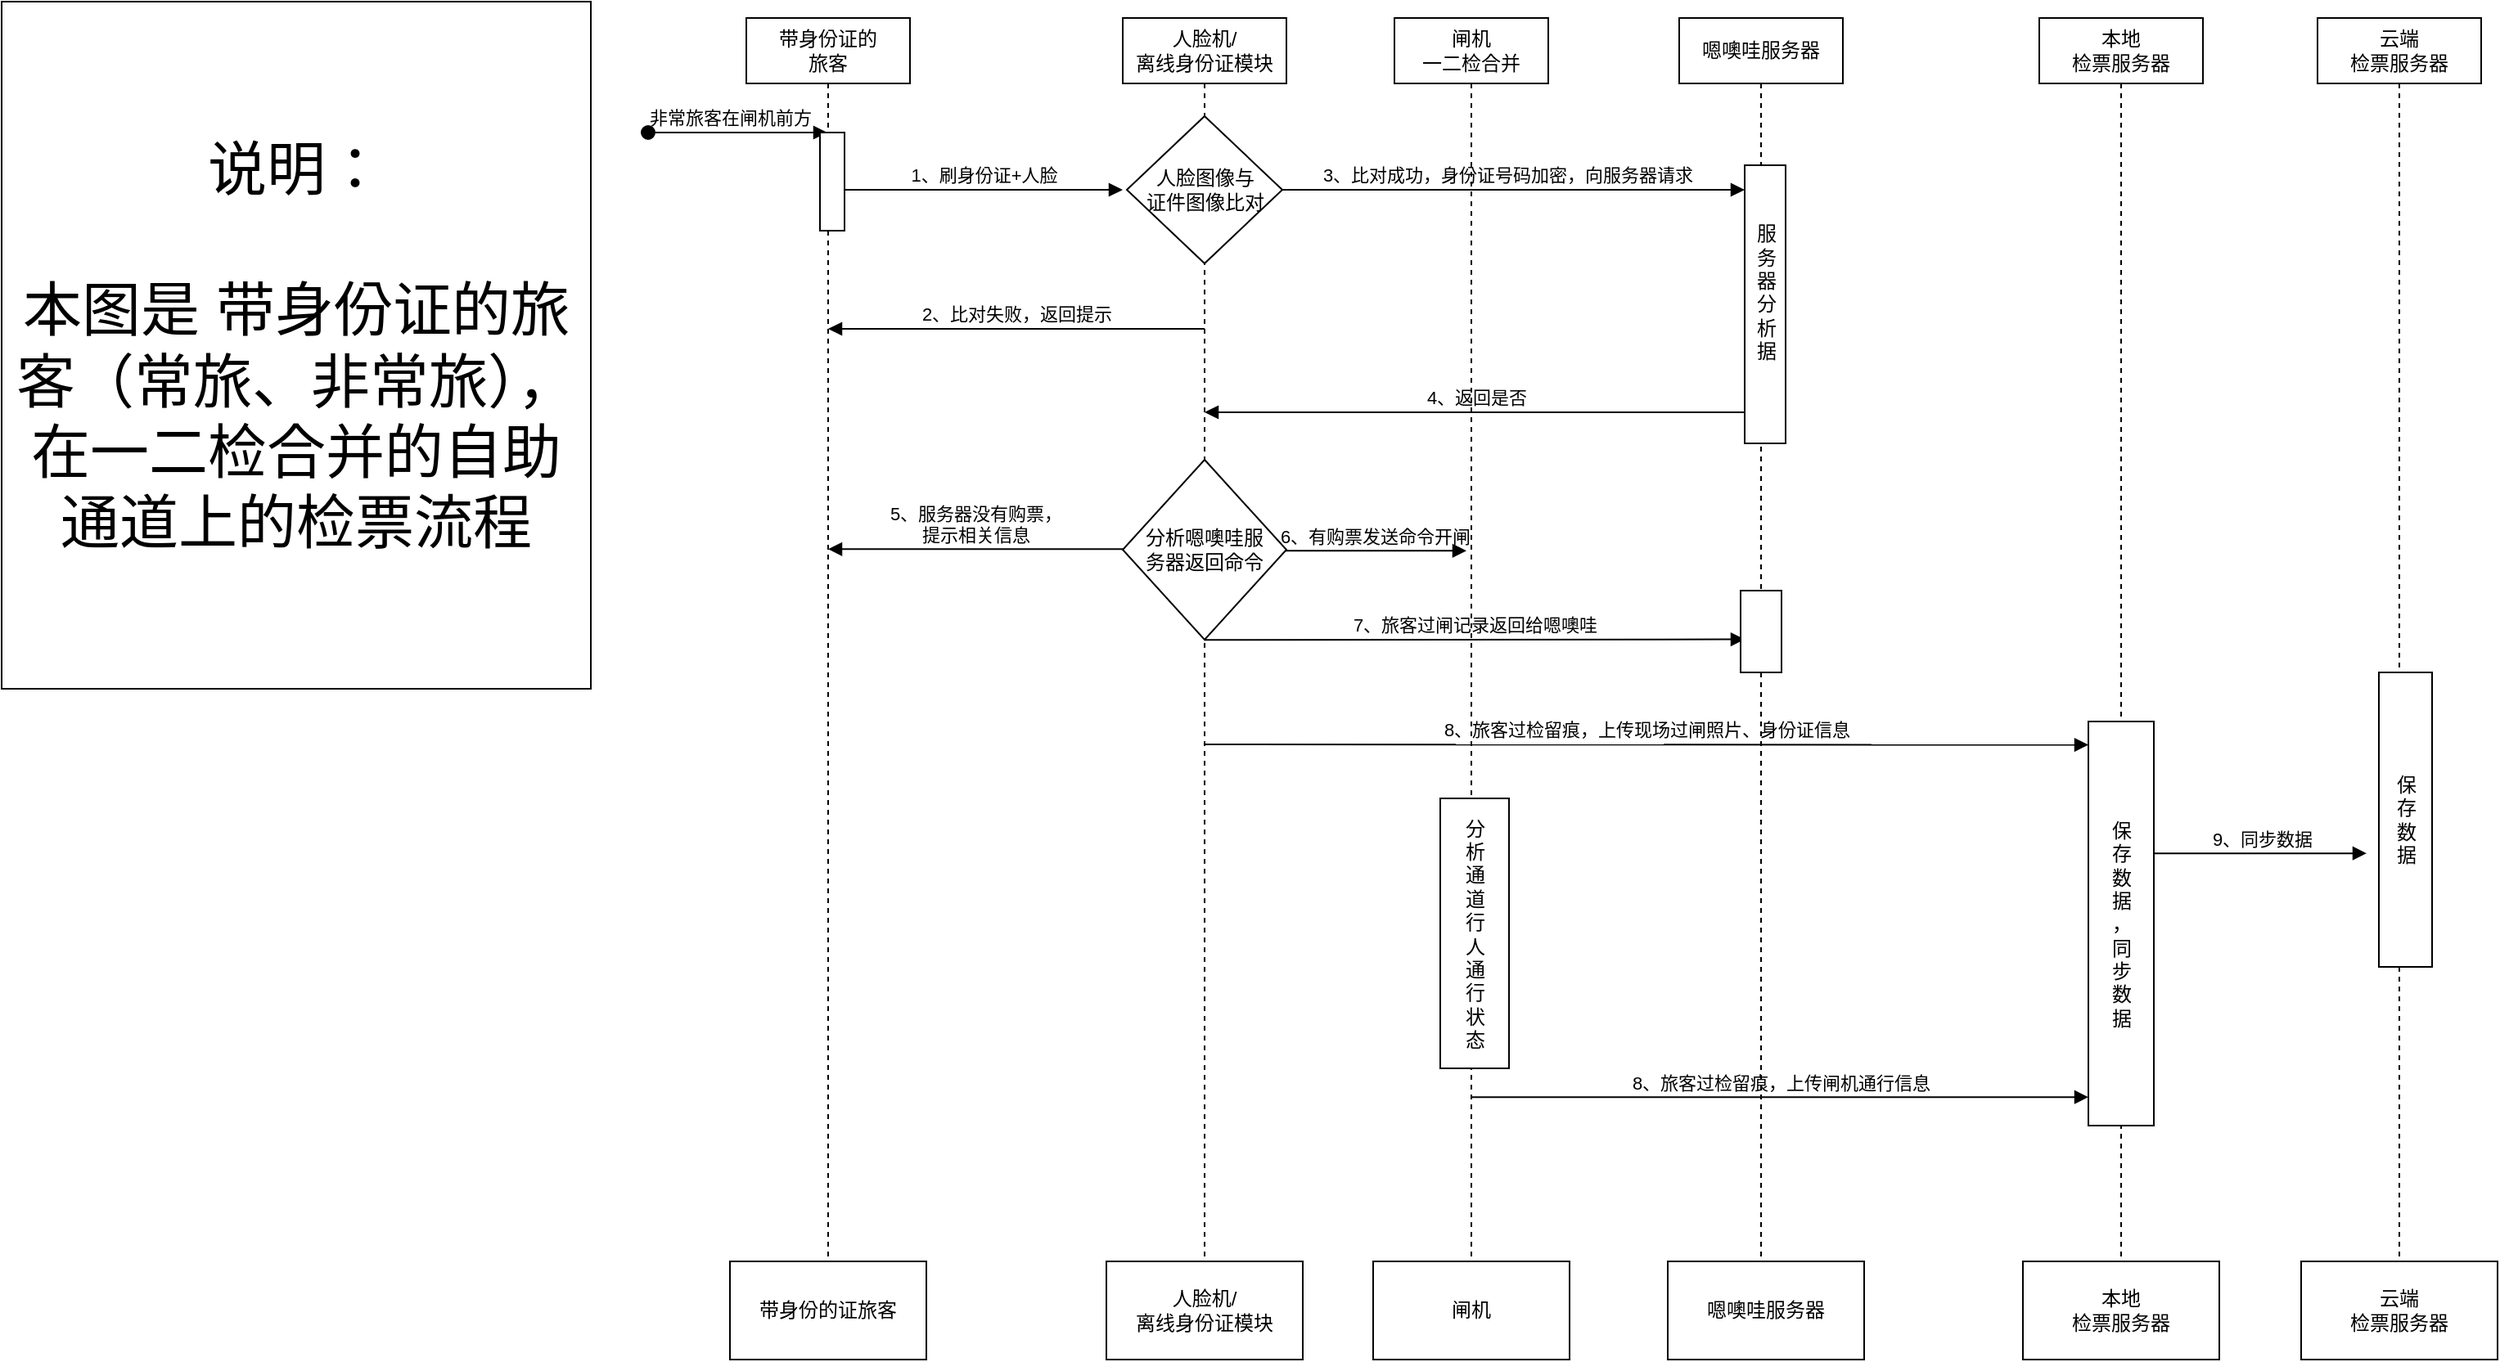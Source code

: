 <mxfile version="28.1.1">
  <diagram name="Page-1" id="2YBvvXClWsGukQMizWep">
    <mxGraphModel dx="1785" dy="607" grid="1" gridSize="10" guides="1" tooltips="1" connect="1" arrows="1" fold="1" page="1" pageScale="1" pageWidth="850" pageHeight="1100" math="0" shadow="0">
      <root>
        <mxCell id="0" />
        <mxCell id="1" parent="0" />
        <mxCell id="aM9ryv3xv72pqoxQDRHE-7" value="1、刷身份证+人脸" style="html=1;verticalAlign=bottom;endArrow=block;edgeStyle=elbowEdgeStyle;elbow=vertical;curved=0;rounded=0;labelBackgroundColor=none;fontColor=default;" parent="1" source="aM9ryv3xv72pqoxQDRHE-2" edge="1">
          <mxGeometry relative="1" as="geometry">
            <mxPoint x="100" y="145" as="sourcePoint" />
            <Array as="points">
              <mxPoint x="90" y="145" />
              <mxPoint x="145" y="134.71" />
            </Array>
            <mxPoint x="260" y="145" as="targetPoint" />
          </mxGeometry>
        </mxCell>
        <mxCell id="aM9ryv3xv72pqoxQDRHE-9" value="2、比对失败，返回提示" style="html=1;verticalAlign=bottom;endArrow=block;edgeStyle=elbowEdgeStyle;elbow=vertical;curved=0;rounded=0;labelBackgroundColor=none;fontColor=default;" parent="1" target="aM9ryv3xv72pqoxQDRHE-1" edge="1">
          <mxGeometry relative="1" as="geometry">
            <mxPoint x="310" y="230" as="sourcePoint" />
            <Array as="points">
              <mxPoint x="190" y="230" />
            </Array>
            <mxPoint x="100" y="230" as="targetPoint" />
          </mxGeometry>
        </mxCell>
        <mxCell id="aM9ryv3xv72pqoxQDRHE-3" value="非常旅客在闸机前方" style="html=1;verticalAlign=bottom;startArrow=oval;endArrow=block;startSize=8;edgeStyle=elbowEdgeStyle;elbow=vertical;curved=0;rounded=0;labelBackgroundColor=none;fontColor=default;" parent="1" target="aM9ryv3xv72pqoxQDRHE-1" edge="1">
          <mxGeometry x="-0.087" relative="1" as="geometry">
            <mxPoint x="-30" y="110" as="sourcePoint" />
            <mxPoint x="50" y="100" as="targetPoint" />
            <Array as="points">
              <mxPoint x="20" y="110" />
            </Array>
            <mxPoint as="offset" />
          </mxGeometry>
        </mxCell>
        <mxCell id="UTVWMB36HyRUrSam_qoW-14" value="3、比对成功，身份证号码加密，向服务器请求" style="html=1;verticalAlign=bottom;endArrow=block;edgeStyle=elbowEdgeStyle;elbow=vertical;curved=0;rounded=0;labelBackgroundColor=none;fontColor=default;exitX=0.954;exitY=0.471;exitDx=0;exitDy=0;exitPerimeter=0;" edge="1" parent="1" source="UTVWMB36HyRUrSam_qoW-8">
          <mxGeometry relative="1" as="geometry">
            <mxPoint x="360" y="145" as="sourcePoint" />
            <Array as="points">
              <mxPoint x="650" y="145" />
              <mxPoint x="415" y="134.42" />
            </Array>
            <mxPoint x="640" y="145" as="targetPoint" />
          </mxGeometry>
        </mxCell>
        <mxCell id="UTVWMB36HyRUrSam_qoW-15" value="4、返回是否" style="html=1;verticalAlign=bottom;endArrow=block;edgeStyle=elbowEdgeStyle;elbow=vertical;curved=0;rounded=0;labelBackgroundColor=none;fontColor=default;" edge="1" parent="1" target="aM9ryv3xv72pqoxQDRHE-5">
          <mxGeometry relative="1" as="geometry">
            <mxPoint x="640" y="280" as="sourcePoint" />
            <Array as="points">
              <mxPoint x="390" y="281" />
            </Array>
            <mxPoint x="320" y="281" as="targetPoint" />
          </mxGeometry>
        </mxCell>
        <mxCell id="UTVWMB36HyRUrSam_qoW-26" value="5、服务器没有购票，&lt;div&gt;提示相关信息&lt;/div&gt;" style="html=1;verticalAlign=bottom;endArrow=block;edgeStyle=elbowEdgeStyle;elbow=vertical;curved=0;rounded=0;labelBackgroundColor=none;fontColor=default;" edge="1" parent="1">
          <mxGeometry relative="1" as="geometry">
            <mxPoint x="260" y="364.66" as="sourcePoint" />
            <Array as="points">
              <mxPoint x="140" y="364.66" />
            </Array>
            <mxPoint x="80" y="365" as="targetPoint" />
          </mxGeometry>
        </mxCell>
        <mxCell id="UTVWMB36HyRUrSam_qoW-27" value="6、有购票发送命令开闸" style="html=1;verticalAlign=bottom;endArrow=block;edgeStyle=elbowEdgeStyle;elbow=vertical;curved=0;rounded=0;labelBackgroundColor=none;fontColor=default;" edge="1" parent="1">
          <mxGeometry relative="1" as="geometry">
            <mxPoint x="357.5" y="365.66" as="sourcePoint" />
            <Array as="points">
              <mxPoint x="357.5" y="365.66" />
              <mxPoint x="412.5" y="355.37" />
            </Array>
            <mxPoint x="470" y="366" as="targetPoint" />
          </mxGeometry>
        </mxCell>
        <mxCell id="UTVWMB36HyRUrSam_qoW-28" value="8、旅客过检留痕，上传现场过闸照片、身份证信息" style="html=1;verticalAlign=bottom;endArrow=block;edgeStyle=elbowEdgeStyle;elbow=vertical;curved=0;rounded=0;labelBackgroundColor=none;fontColor=default;" edge="1" parent="1">
          <mxGeometry relative="1" as="geometry">
            <mxPoint x="310" y="484.0" as="sourcePoint" />
            <Array as="points">
              <mxPoint x="600" y="484.29" />
              <mxPoint x="365" y="473.71" />
            </Array>
            <mxPoint x="850" y="484" as="targetPoint" />
          </mxGeometry>
        </mxCell>
        <mxCell id="UTVWMB36HyRUrSam_qoW-32" value="8、旅客过检留痕，上传闸机通行信息" style="html=1;verticalAlign=bottom;endArrow=block;edgeStyle=elbowEdgeStyle;elbow=vertical;curved=0;rounded=0;labelBackgroundColor=none;fontColor=default;" edge="1" parent="1">
          <mxGeometry relative="1" as="geometry">
            <mxPoint x="472.929" y="699.58" as="sourcePoint" />
            <Array as="points">
              <mxPoint x="840" y="699.58" />
              <mxPoint x="605" y="689" />
            </Array>
            <mxPoint x="850" y="699" as="targetPoint" />
          </mxGeometry>
        </mxCell>
        <mxCell id="UTVWMB36HyRUrSam_qoW-33" value="9、同步数据" style="html=1;verticalAlign=bottom;endArrow=block;edgeStyle=elbowEdgeStyle;elbow=vertical;curved=0;rounded=0;labelBackgroundColor=none;fontColor=default;" edge="1" parent="1" source="UTVWMB36HyRUrSam_qoW-19">
          <mxGeometry relative="1" as="geometry">
            <mxPoint x="920" y="551" as="sourcePoint" />
            <Array as="points">
              <mxPoint x="1287" y="550.58" />
              <mxPoint x="1052" y="540" />
            </Array>
            <mxPoint x="1020" y="550" as="targetPoint" />
          </mxGeometry>
        </mxCell>
        <mxCell id="UTVWMB36HyRUrSam_qoW-35" value="" style="group" vertex="1" connectable="0" parent="1">
          <mxGeometry x="20" y="40" width="120" height="820" as="geometry" />
        </mxCell>
        <mxCell id="aM9ryv3xv72pqoxQDRHE-1" value="带身份证的&lt;div&gt;旅客&lt;/div&gt;" style="shape=umlLifeline;perimeter=lifelinePerimeter;whiteSpace=wrap;html=1;container=0;dropTarget=0;collapsible=0;recursiveResize=0;outlineConnect=0;portConstraint=eastwest;newEdgeStyle={&quot;edgeStyle&quot;:&quot;elbowEdgeStyle&quot;,&quot;elbow&quot;:&quot;vertical&quot;,&quot;curved&quot;:0,&quot;rounded&quot;:0};labelBackgroundColor=none;" parent="UTVWMB36HyRUrSam_qoW-35" vertex="1">
          <mxGeometry x="10" width="100" height="760" as="geometry" />
        </mxCell>
        <mxCell id="aM9ryv3xv72pqoxQDRHE-2" value="" style="html=1;points=[];perimeter=orthogonalPerimeter;outlineConnect=0;targetShapes=umlLifeline;portConstraint=eastwest;newEdgeStyle={&quot;edgeStyle&quot;:&quot;elbowEdgeStyle&quot;,&quot;elbow&quot;:&quot;vertical&quot;,&quot;curved&quot;:0,&quot;rounded&quot;:0};labelBackgroundColor=none;" parent="aM9ryv3xv72pqoxQDRHE-1" vertex="1">
          <mxGeometry x="45" y="70" width="15" height="60" as="geometry" />
        </mxCell>
        <mxCell id="UTVWMB36HyRUrSam_qoW-34" value="带身份的证旅客" style="rounded=0;whiteSpace=wrap;html=1;" vertex="1" parent="UTVWMB36HyRUrSam_qoW-35">
          <mxGeometry y="760" width="120" height="60" as="geometry" />
        </mxCell>
        <mxCell id="UTVWMB36HyRUrSam_qoW-37" value="" style="group" vertex="1" connectable="0" parent="1">
          <mxGeometry x="250" y="40" width="120" height="820" as="geometry" />
        </mxCell>
        <mxCell id="aM9ryv3xv72pqoxQDRHE-5" value="人脸机/&lt;div&gt;离线身份证模块&lt;/div&gt;" style="shape=umlLifeline;perimeter=lifelinePerimeter;whiteSpace=wrap;html=1;container=0;dropTarget=0;collapsible=0;recursiveResize=0;outlineConnect=0;portConstraint=eastwest;newEdgeStyle={&quot;edgeStyle&quot;:&quot;elbowEdgeStyle&quot;,&quot;elbow&quot;:&quot;vertical&quot;,&quot;curved&quot;:0,&quot;rounded&quot;:0};labelBackgroundColor=none;movable=1;resizable=1;rotatable=1;deletable=1;editable=1;locked=0;connectable=1;" parent="UTVWMB36HyRUrSam_qoW-37" vertex="1">
          <mxGeometry x="10" width="100" height="760" as="geometry" />
        </mxCell>
        <mxCell id="UTVWMB36HyRUrSam_qoW-36" value="人脸机/&lt;div&gt;离线身份证模块&lt;/div&gt;" style="rounded=0;whiteSpace=wrap;html=1;" vertex="1" parent="UTVWMB36HyRUrSam_qoW-37">
          <mxGeometry y="760" width="120" height="60" as="geometry" />
        </mxCell>
        <mxCell id="UTVWMB36HyRUrSam_qoW-49" value="7、旅客过闸记录返回给嗯噢哇" style="html=1;verticalAlign=bottom;endArrow=block;edgeStyle=elbowEdgeStyle;elbow=vertical;curved=0;rounded=0;labelBackgroundColor=none;fontColor=default;" edge="1" parent="UTVWMB36HyRUrSam_qoW-37">
          <mxGeometry relative="1" as="geometry">
            <mxPoint x="60" y="380.17" as="sourcePoint" />
            <Array as="points">
              <mxPoint x="20" y="379.8" />
              <mxPoint x="165" y="369.17" />
            </Array>
            <mxPoint x="390" y="380" as="targetPoint" />
          </mxGeometry>
        </mxCell>
        <mxCell id="UTVWMB36HyRUrSam_qoW-39" value="" style="group" vertex="1" connectable="0" parent="1">
          <mxGeometry x="413" y="40" width="120" height="820" as="geometry" />
        </mxCell>
        <mxCell id="UTVWMB36HyRUrSam_qoW-1" value="闸机&lt;div&gt;一二检合并&lt;/div&gt;" style="shape=umlLifeline;perimeter=lifelinePerimeter;whiteSpace=wrap;html=1;container=0;dropTarget=0;collapsible=0;recursiveResize=0;outlineConnect=0;portConstraint=eastwest;newEdgeStyle={&quot;edgeStyle&quot;:&quot;elbowEdgeStyle&quot;,&quot;elbow&quot;:&quot;vertical&quot;,&quot;curved&quot;:0,&quot;rounded&quot;:0};labelBackgroundColor=none;" vertex="1" parent="UTVWMB36HyRUrSam_qoW-39">
          <mxGeometry x="13" width="94" height="760" as="geometry" />
        </mxCell>
        <mxCell id="UTVWMB36HyRUrSam_qoW-2" value="分&lt;div&gt;析&lt;/div&gt;&lt;div&gt;通&lt;/div&gt;&lt;div&gt;道&lt;/div&gt;&lt;div&gt;行&lt;/div&gt;&lt;div&gt;人&lt;/div&gt;&lt;div&gt;通&lt;/div&gt;&lt;div&gt;行&lt;/div&gt;&lt;div&gt;状&lt;/div&gt;&lt;div&gt;态&lt;/div&gt;" style="html=1;points=[];perimeter=orthogonalPerimeter;outlineConnect=0;targetShapes=umlLifeline;portConstraint=eastwest;newEdgeStyle={&quot;edgeStyle&quot;:&quot;elbowEdgeStyle&quot;,&quot;elbow&quot;:&quot;vertical&quot;,&quot;curved&quot;:0,&quot;rounded&quot;:0};labelBackgroundColor=none;" vertex="1" parent="UTVWMB36HyRUrSam_qoW-1">
          <mxGeometry x="28" y="477" width="42" height="165" as="geometry" />
        </mxCell>
        <mxCell id="UTVWMB36HyRUrSam_qoW-38" value="闸机" style="rounded=0;whiteSpace=wrap;html=1;" vertex="1" parent="UTVWMB36HyRUrSam_qoW-39">
          <mxGeometry y="760" width="120" height="60" as="geometry" />
        </mxCell>
        <mxCell id="UTVWMB36HyRUrSam_qoW-41" value="" style="group" vertex="1" connectable="0" parent="1">
          <mxGeometry x="593" y="40" width="120" height="820" as="geometry" />
        </mxCell>
        <mxCell id="UTVWMB36HyRUrSam_qoW-11" value="嗯噢哇服务器" style="shape=umlLifeline;perimeter=lifelinePerimeter;whiteSpace=wrap;html=1;container=0;dropTarget=0;collapsible=0;recursiveResize=0;outlineConnect=0;portConstraint=eastwest;newEdgeStyle={&quot;edgeStyle&quot;:&quot;elbowEdgeStyle&quot;,&quot;elbow&quot;:&quot;vertical&quot;,&quot;curved&quot;:0,&quot;rounded&quot;:0};labelBackgroundColor=none;" vertex="1" parent="UTVWMB36HyRUrSam_qoW-41">
          <mxGeometry x="7" width="100" height="760" as="geometry" />
        </mxCell>
        <mxCell id="UTVWMB36HyRUrSam_qoW-5" value="服&lt;div&gt;务&lt;/div&gt;&lt;div&gt;器&lt;/div&gt;&lt;div&gt;分&lt;/div&gt;&lt;div&gt;析&lt;/div&gt;&lt;div&gt;&lt;span style=&quot;background-color: transparent; color: light-dark(rgb(0, 0, 0), rgb(255, 255, 255));&quot;&gt;据&lt;/span&gt;&lt;/div&gt;&lt;div&gt;&lt;div&gt;&lt;br&gt;&lt;/div&gt;&lt;/div&gt;" style="html=1;points=[];perimeter=orthogonalPerimeter;outlineConnect=0;targetShapes=umlLifeline;portConstraint=eastwest;newEdgeStyle={&quot;edgeStyle&quot;:&quot;elbowEdgeStyle&quot;,&quot;elbow&quot;:&quot;vertical&quot;,&quot;curved&quot;:0,&quot;rounded&quot;:0};labelBackgroundColor=none;" vertex="1" parent="UTVWMB36HyRUrSam_qoW-11">
          <mxGeometry x="40" y="90" width="25" height="170" as="geometry" />
        </mxCell>
        <mxCell id="UTVWMB36HyRUrSam_qoW-40" value="嗯噢哇服务器" style="rounded=0;whiteSpace=wrap;html=1;" vertex="1" parent="UTVWMB36HyRUrSam_qoW-41">
          <mxGeometry y="760" width="120" height="60" as="geometry" />
        </mxCell>
        <mxCell id="UTVWMB36HyRUrSam_qoW-50" value="&lt;div&gt;&lt;div&gt;&lt;br&gt;&lt;/div&gt;&lt;/div&gt;" style="html=1;points=[];perimeter=orthogonalPerimeter;outlineConnect=0;targetShapes=umlLifeline;portConstraint=eastwest;newEdgeStyle={&quot;edgeStyle&quot;:&quot;elbowEdgeStyle&quot;,&quot;elbow&quot;:&quot;vertical&quot;,&quot;curved&quot;:0,&quot;rounded&quot;:0};labelBackgroundColor=none;" vertex="1" parent="UTVWMB36HyRUrSam_qoW-41">
          <mxGeometry x="44.5" y="350" width="25" height="50" as="geometry" />
        </mxCell>
        <mxCell id="UTVWMB36HyRUrSam_qoW-43" value="" style="group" vertex="1" connectable="0" parent="1">
          <mxGeometry x="810" y="40" width="120" height="820" as="geometry" />
        </mxCell>
        <mxCell id="UTVWMB36HyRUrSam_qoW-17" value="&lt;div&gt;本地&lt;/div&gt;检票服务器" style="shape=umlLifeline;perimeter=lifelinePerimeter;whiteSpace=wrap;html=1;container=0;dropTarget=0;collapsible=0;recursiveResize=0;outlineConnect=0;portConstraint=eastwest;newEdgeStyle={&quot;edgeStyle&quot;:&quot;elbowEdgeStyle&quot;,&quot;elbow&quot;:&quot;vertical&quot;,&quot;curved&quot;:0,&quot;rounded&quot;:0};labelBackgroundColor=none;" vertex="1" parent="UTVWMB36HyRUrSam_qoW-43">
          <mxGeometry x="10" width="100" height="760" as="geometry" />
        </mxCell>
        <mxCell id="UTVWMB36HyRUrSam_qoW-19" value="保&lt;div&gt;存&lt;/div&gt;&lt;div&gt;数&lt;/div&gt;&lt;div&gt;据&lt;br&gt;&lt;div&gt;&lt;div&gt;，&lt;/div&gt;&lt;/div&gt;&lt;/div&gt;&lt;div&gt;同&lt;/div&gt;&lt;div&gt;步&lt;/div&gt;&lt;div&gt;数&lt;/div&gt;&lt;div&gt;据&lt;/div&gt;" style="html=1;points=[];perimeter=orthogonalPerimeter;outlineConnect=0;targetShapes=umlLifeline;portConstraint=eastwest;newEdgeStyle={&quot;edgeStyle&quot;:&quot;elbowEdgeStyle&quot;,&quot;elbow&quot;:&quot;vertical&quot;,&quot;curved&quot;:0,&quot;rounded&quot;:0};labelBackgroundColor=none;" vertex="1" parent="UTVWMB36HyRUrSam_qoW-17">
          <mxGeometry x="30" y="430" width="40" height="247" as="geometry" />
        </mxCell>
        <mxCell id="UTVWMB36HyRUrSam_qoW-42" value="本地&lt;div&gt;检票服务器&lt;/div&gt;" style="rounded=0;whiteSpace=wrap;html=1;" vertex="1" parent="UTVWMB36HyRUrSam_qoW-43">
          <mxGeometry y="760" width="120" height="60" as="geometry" />
        </mxCell>
        <mxCell id="UTVWMB36HyRUrSam_qoW-45" value="" style="group" vertex="1" connectable="0" parent="1">
          <mxGeometry x="980" y="40" width="120" height="820" as="geometry" />
        </mxCell>
        <mxCell id="UTVWMB36HyRUrSam_qoW-20" value="云端&lt;div&gt;检票服务器&lt;/div&gt;" style="shape=umlLifeline;perimeter=lifelinePerimeter;whiteSpace=wrap;html=1;container=0;dropTarget=0;collapsible=0;recursiveResize=0;outlineConnect=0;portConstraint=eastwest;newEdgeStyle={&quot;edgeStyle&quot;:&quot;elbowEdgeStyle&quot;,&quot;elbow&quot;:&quot;vertical&quot;,&quot;curved&quot;:0,&quot;rounded&quot;:0};labelBackgroundColor=none;" vertex="1" parent="UTVWMB36HyRUrSam_qoW-45">
          <mxGeometry x="10" width="100" height="760" as="geometry" />
        </mxCell>
        <mxCell id="UTVWMB36HyRUrSam_qoW-12" value="保&lt;div&gt;存&lt;/div&gt;&lt;div&gt;数&lt;/div&gt;&lt;div&gt;据&lt;/div&gt;" style="html=1;points=[];perimeter=orthogonalPerimeter;outlineConnect=0;targetShapes=umlLifeline;portConstraint=eastwest;newEdgeStyle={&quot;edgeStyle&quot;:&quot;elbowEdgeStyle&quot;,&quot;elbow&quot;:&quot;vertical&quot;,&quot;curved&quot;:0,&quot;rounded&quot;:0};labelBackgroundColor=none;" vertex="1" parent="UTVWMB36HyRUrSam_qoW-20">
          <mxGeometry x="37.5" y="400" width="32.5" height="180" as="geometry" />
        </mxCell>
        <mxCell id="UTVWMB36HyRUrSam_qoW-44" value="云端&lt;div&gt;检票服务器&lt;/div&gt;" style="rounded=0;whiteSpace=wrap;html=1;" vertex="1" parent="UTVWMB36HyRUrSam_qoW-45">
          <mxGeometry y="760" width="120" height="60" as="geometry" />
        </mxCell>
        <mxCell id="UTVWMB36HyRUrSam_qoW-8" value="人脸图像与&lt;div&gt;证件图像比对&lt;/div&gt;" style="rhombus;whiteSpace=wrap;html=1;movable=1;resizable=1;rotatable=1;deletable=1;editable=1;locked=0;connectable=1;" vertex="1" parent="1">
          <mxGeometry x="262.5" y="100" width="95" height="90" as="geometry" />
        </mxCell>
        <mxCell id="UTVWMB36HyRUrSam_qoW-16" value="分析嗯噢哇服&lt;div&gt;务器返回命令&lt;/div&gt;" style="rhombus;whiteSpace=wrap;html=1;" vertex="1" parent="1">
          <mxGeometry x="260" y="310" width="100" height="110" as="geometry" />
        </mxCell>
        <mxCell id="UTVWMB36HyRUrSam_qoW-46" value="&lt;font style=&quot;font-size: 36px;&quot;&gt;说明：&lt;/font&gt;&lt;div&gt;&lt;span style=&quot;font-size: 36px;&quot;&gt;&lt;br&gt;&lt;/span&gt;&lt;div&gt;&lt;font style=&quot;font-size: 36px;&quot;&gt;本图是 带身份证的旅客（常旅、非常旅），在一二检合并的自助通道上的检票流程&lt;/font&gt;&lt;/div&gt;&lt;/div&gt;" style="rounded=0;whiteSpace=wrap;html=1;" vertex="1" parent="1">
          <mxGeometry x="-425" y="30" width="360" height="420" as="geometry" />
        </mxCell>
      </root>
    </mxGraphModel>
  </diagram>
</mxfile>

